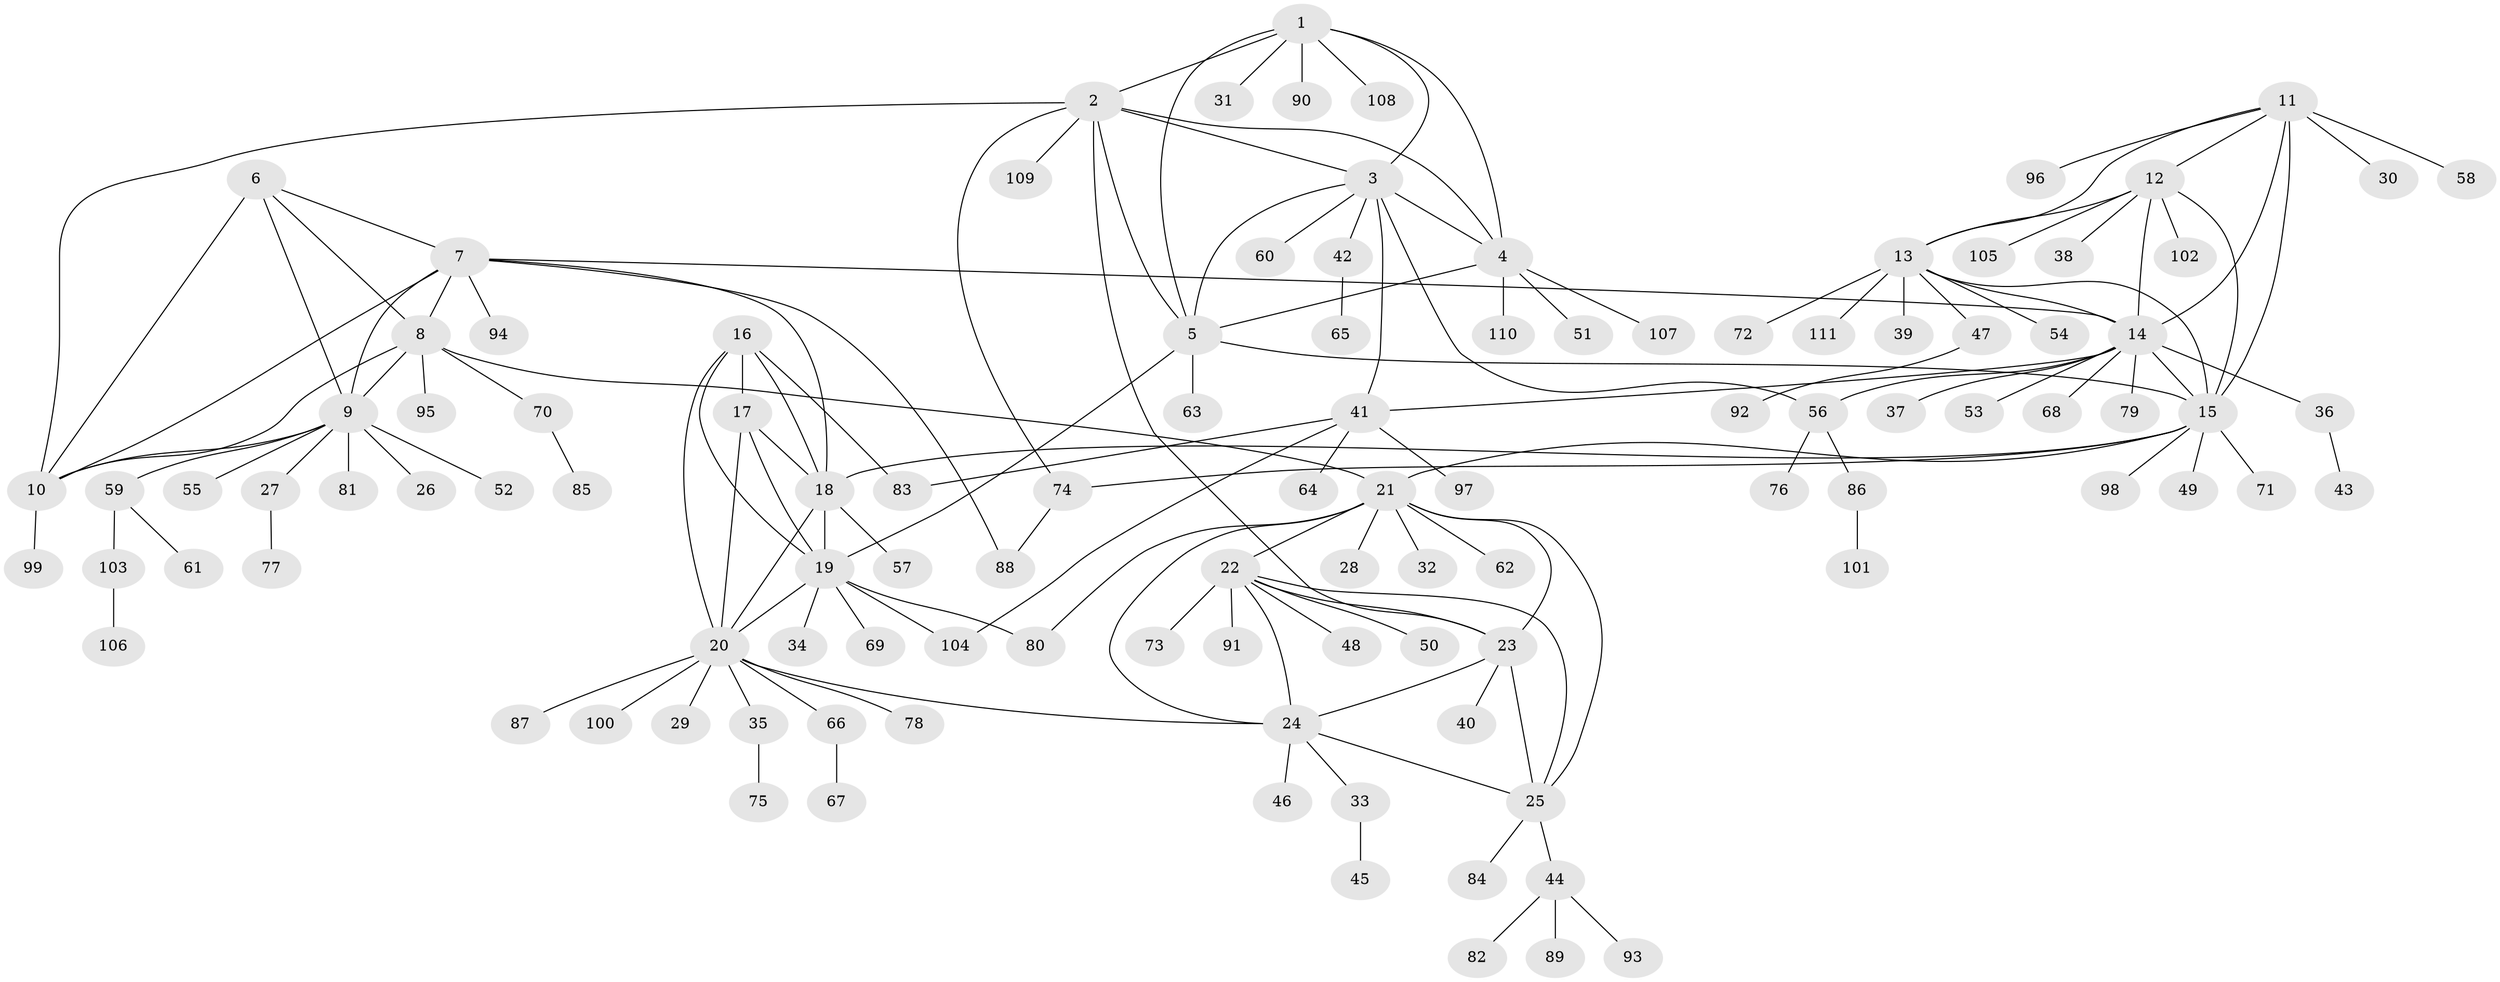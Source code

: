 // coarse degree distribution, {4: 0.03529411764705882, 10: 0.03529411764705882, 8: 0.047058823529411764, 5: 0.03529411764705882, 11: 0.011764705882352941, 14: 0.011764705882352941, 7: 0.023529411764705882, 9: 0.011764705882352941, 1: 0.6823529411764706, 2: 0.058823529411764705, 6: 0.011764705882352941, 3: 0.03529411764705882}
// Generated by graph-tools (version 1.1) at 2025/42/03/06/25 10:42:14]
// undirected, 111 vertices, 153 edges
graph export_dot {
graph [start="1"]
  node [color=gray90,style=filled];
  1;
  2;
  3;
  4;
  5;
  6;
  7;
  8;
  9;
  10;
  11;
  12;
  13;
  14;
  15;
  16;
  17;
  18;
  19;
  20;
  21;
  22;
  23;
  24;
  25;
  26;
  27;
  28;
  29;
  30;
  31;
  32;
  33;
  34;
  35;
  36;
  37;
  38;
  39;
  40;
  41;
  42;
  43;
  44;
  45;
  46;
  47;
  48;
  49;
  50;
  51;
  52;
  53;
  54;
  55;
  56;
  57;
  58;
  59;
  60;
  61;
  62;
  63;
  64;
  65;
  66;
  67;
  68;
  69;
  70;
  71;
  72;
  73;
  74;
  75;
  76;
  77;
  78;
  79;
  80;
  81;
  82;
  83;
  84;
  85;
  86;
  87;
  88;
  89;
  90;
  91;
  92;
  93;
  94;
  95;
  96;
  97;
  98;
  99;
  100;
  101;
  102;
  103;
  104;
  105;
  106;
  107;
  108;
  109;
  110;
  111;
  1 -- 2;
  1 -- 3;
  1 -- 4;
  1 -- 5;
  1 -- 31;
  1 -- 90;
  1 -- 108;
  2 -- 3;
  2 -- 4;
  2 -- 5;
  2 -- 10;
  2 -- 23;
  2 -- 74;
  2 -- 109;
  3 -- 4;
  3 -- 5;
  3 -- 41;
  3 -- 42;
  3 -- 56;
  3 -- 60;
  4 -- 5;
  4 -- 51;
  4 -- 107;
  4 -- 110;
  5 -- 15;
  5 -- 19;
  5 -- 63;
  6 -- 7;
  6 -- 8;
  6 -- 9;
  6 -- 10;
  7 -- 8;
  7 -- 9;
  7 -- 10;
  7 -- 14;
  7 -- 18;
  7 -- 88;
  7 -- 94;
  8 -- 9;
  8 -- 10;
  8 -- 21;
  8 -- 70;
  8 -- 95;
  9 -- 10;
  9 -- 26;
  9 -- 27;
  9 -- 52;
  9 -- 55;
  9 -- 59;
  9 -- 81;
  10 -- 99;
  11 -- 12;
  11 -- 13;
  11 -- 14;
  11 -- 15;
  11 -- 30;
  11 -- 58;
  11 -- 96;
  12 -- 13;
  12 -- 14;
  12 -- 15;
  12 -- 38;
  12 -- 102;
  12 -- 105;
  13 -- 14;
  13 -- 15;
  13 -- 39;
  13 -- 47;
  13 -- 54;
  13 -- 72;
  13 -- 111;
  14 -- 15;
  14 -- 36;
  14 -- 37;
  14 -- 41;
  14 -- 53;
  14 -- 56;
  14 -- 68;
  14 -- 79;
  15 -- 18;
  15 -- 21;
  15 -- 49;
  15 -- 71;
  15 -- 74;
  15 -- 98;
  16 -- 17;
  16 -- 18;
  16 -- 19;
  16 -- 20;
  16 -- 83;
  17 -- 18;
  17 -- 19;
  17 -- 20;
  18 -- 19;
  18 -- 20;
  18 -- 57;
  19 -- 20;
  19 -- 34;
  19 -- 69;
  19 -- 80;
  19 -- 104;
  20 -- 24;
  20 -- 29;
  20 -- 35;
  20 -- 66;
  20 -- 78;
  20 -- 87;
  20 -- 100;
  21 -- 22;
  21 -- 23;
  21 -- 24;
  21 -- 25;
  21 -- 28;
  21 -- 32;
  21 -- 62;
  21 -- 80;
  22 -- 23;
  22 -- 24;
  22 -- 25;
  22 -- 48;
  22 -- 50;
  22 -- 73;
  22 -- 91;
  23 -- 24;
  23 -- 25;
  23 -- 40;
  24 -- 25;
  24 -- 33;
  24 -- 46;
  25 -- 44;
  25 -- 84;
  27 -- 77;
  33 -- 45;
  35 -- 75;
  36 -- 43;
  41 -- 64;
  41 -- 83;
  41 -- 97;
  41 -- 104;
  42 -- 65;
  44 -- 82;
  44 -- 89;
  44 -- 93;
  47 -- 92;
  56 -- 76;
  56 -- 86;
  59 -- 61;
  59 -- 103;
  66 -- 67;
  70 -- 85;
  74 -- 88;
  86 -- 101;
  103 -- 106;
}
